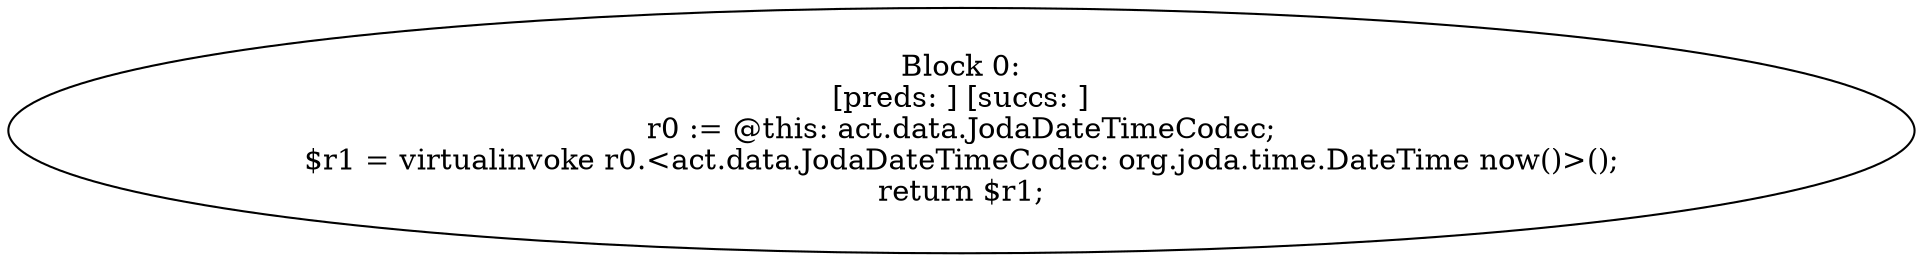 digraph "unitGraph" {
    "Block 0:
[preds: ] [succs: ]
r0 := @this: act.data.JodaDateTimeCodec;
$r1 = virtualinvoke r0.<act.data.JodaDateTimeCodec: org.joda.time.DateTime now()>();
return $r1;
"
}
